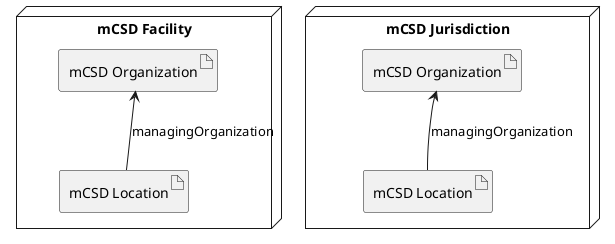 ```plantuml
@startuml facilities-and-jurisdictions
node "             mCSD Facility             " {
  artifact forg as "mCSD Organization"
  artifact floc as "mCSD Location"
  forg <-- floc : managingOrganization
}
node "             mCSD Jurisdiction             " {
  artifact jorg as "mCSD Organization"
  artifact jloc as "mCSD Location"
  jorg <-- jloc : managingOrganization
}
@enduml
```

```plantuml
@startuml multiple-hierarchies
skinparam linetype ortho
node state as "State (Jurisdiction)"
together {
  node countya as "County A (Jurisdiction)"
  node countyb as "County B (Jurisdiction)"
}
node hospital as "Hospital (Facility)" 
node clinica as "Clinic A (Facility)"
node clinicb as "Clinic B (Facility)"
node supplyhub as "State Supply Hub (Jurisdiction)"
node depot as "Supply Depot (Jurisdiction)"
node report as "All Reporting (Organization)"
together {
  node hospreport as "Hospital Reporting (Organization)"
  node clinicreport as "Clinic Reporting (Organization)"
}
state <-- countya
state <-- countyb
countya <-- hospital
countya <-- clinica
countyb <-- clinicb
supplyhub <-- depot
depot <-- hospital
depot <-- clinica
depot <-- clinicb
report <-- hospreport
report <-- clinicreport
hospreport <-- hospital
clinicreport <-- clinica
clinicreport <-- clinicb
@enduml
```

```plantuml
@startuml master-facility-list
skinparam linetype ortho

node registry as "Master Facility List" {
  artifact forg as "mCSD Organization"
  artifact floc as "mCSD Location"
  cloud "mCSD Facility"
  cloud "mCSD Jurisdiction"
}
together {
  rectangle hmis as "Health Management Information System"
  rectangle mobile as "Mobile App"
}
registry <--> hmis 
registry <--> mobile 

@enduml
```
```plantuml
@startuml monitor-function-facilities
skinparam linetype ortho

node registry as "Facility Registry" {
  artifact forg as "mCSD Organization"
  artifact floc as "mCSD Location"
  artifact service as "mCSD HealthcareService"
  cloud "mCSD Facility"
  cloud "mCSD Jurisdiction"
}
together {
  rectangle fms as "Facility Management System"
  rectangle mobile as "Mobile App"
}
registry <--> fms 
registry <--> mobile 

@enduml
```


```plantuml
@startuml federated-facility-registry
skinparam linetype ortho
top to bottom direction

node registry as "Federated Facility Registry" {
  artifact forg as "mCSD Organization"
  artifact floc as "mCSD Location"
  cloud "mCSD Facility"
  cloud "mCSD Jurisdiction"
}

together {
  rectangle dhis2a as "DHIS2 A"
  rectangle dhis2b as "DHIS2 B"
  rectangle dhis2c as "DHIS2 C"
}

rectangle mobile as "Mobile App"


registry -[hidden]--> dhis2a
registry -[hidden]-> mobile

registry <--> dhis2a 
registry <--> dhis2b 
registry <--> dhis2c 

registry <--> mobile 

@enduml
```


```plantuml
@startuml data-collection
skinparam linetype ortho
top to bottom direction

node registry as "Federated Facility Registry" {
  artifact forg as "mCSD Organization"
  artifact floc as "mCSD Location"
  cloud "mCSD Facility"
  cloud "mCSD Jurisdiction"
}

together {
  rectangle dataa as "Data Collector A"
  rectangle datab as "Data Collector B"
  rectangle datac as "Data Collector C"
}

rectangle mobile as "Mobile App"


registry -[hidden]--> dataa
registry -[hidden]-> mobile

registry <--> dataa 
registry <--> datab 
registry <--> datac 

registry <--> mobile 

@enduml
```



```plantuml
@startuml donor-registry
skinparam linetype ortho
top to bottom direction

node registry as "Federated Facility Registry" {
  artifact forg as "mCSD Organization"
  artifact floc as "mCSD Location"
  artifact service as "mCSD HealthcareService"
  cloud "mCSD Facility"
  cloud "mCSD Jurisdiction"
}

node moh as "Ministry of Health Facility Registry"

rectangle app as "Reporting App"


registry -[hidden]--> moh
registry -[hidden]-> app

registry <--> moh 
registry <--> app 

@enduml
```

